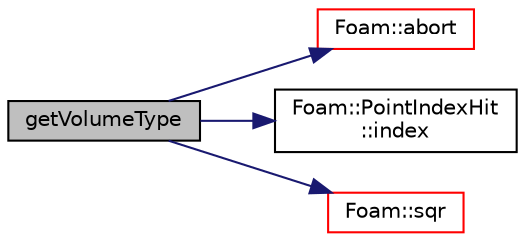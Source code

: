 digraph "getVolumeType"
{
  bgcolor="transparent";
  edge [fontname="Helvetica",fontsize="10",labelfontname="Helvetica",labelfontsize="10"];
  node [fontname="Helvetica",fontsize="10",shape=record];
  rankdir="LR";
  Node1 [label="getVolumeType",height=0.2,width=0.4,color="black", fillcolor="grey75", style="filled", fontcolor="black"];
  Node1 -> Node2 [color="midnightblue",fontsize="10",style="solid",fontname="Helvetica"];
  Node2 [label="Foam::abort",height=0.2,width=0.4,color="red",URL="$a10936.html#a447107a607d03e417307c203fa5fb44b"];
  Node1 -> Node3 [color="midnightblue",fontsize="10",style="solid",fontname="Helvetica"];
  Node3 [label="Foam::PointIndexHit\l::index",height=0.2,width=0.4,color="black",URL="$a01929.html#a7d1e8acadb27bd2b4e61457d47b71b6f",tooltip="Return index. "];
  Node1 -> Node4 [color="midnightblue",fontsize="10",style="solid",fontname="Helvetica"];
  Node4 [label="Foam::sqr",height=0.2,width=0.4,color="red",URL="$a10936.html#a277dc11c581d53826ab5090b08f3b17b"];
}
